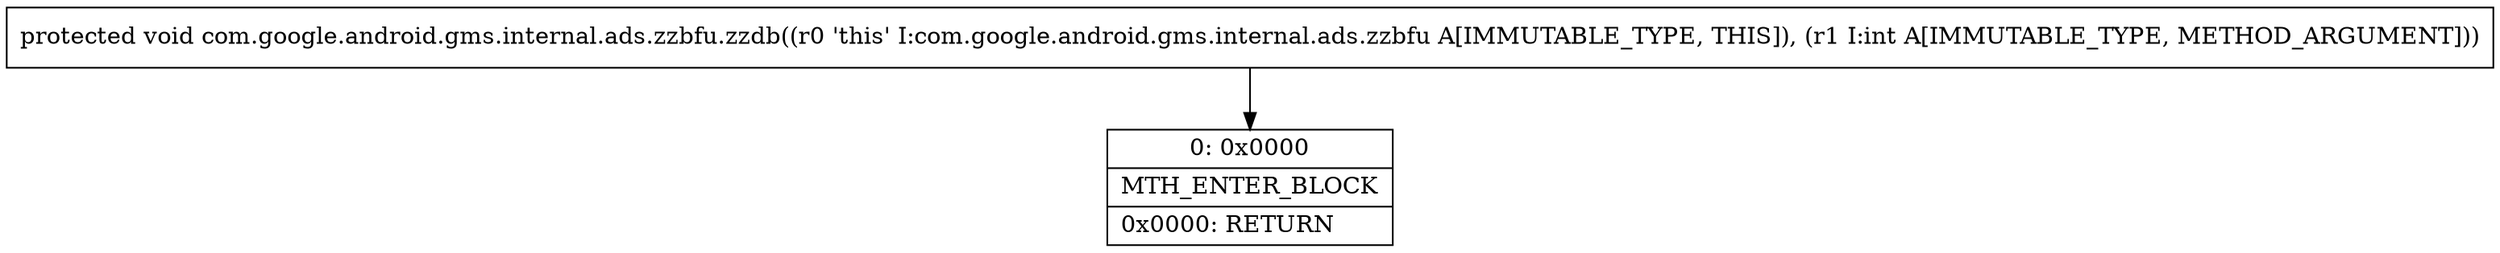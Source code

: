 digraph "CFG forcom.google.android.gms.internal.ads.zzbfu.zzdb(I)V" {
Node_0 [shape=record,label="{0\:\ 0x0000|MTH_ENTER_BLOCK\l|0x0000: RETURN   \l}"];
MethodNode[shape=record,label="{protected void com.google.android.gms.internal.ads.zzbfu.zzdb((r0 'this' I:com.google.android.gms.internal.ads.zzbfu A[IMMUTABLE_TYPE, THIS]), (r1 I:int A[IMMUTABLE_TYPE, METHOD_ARGUMENT])) }"];
MethodNode -> Node_0;
}

